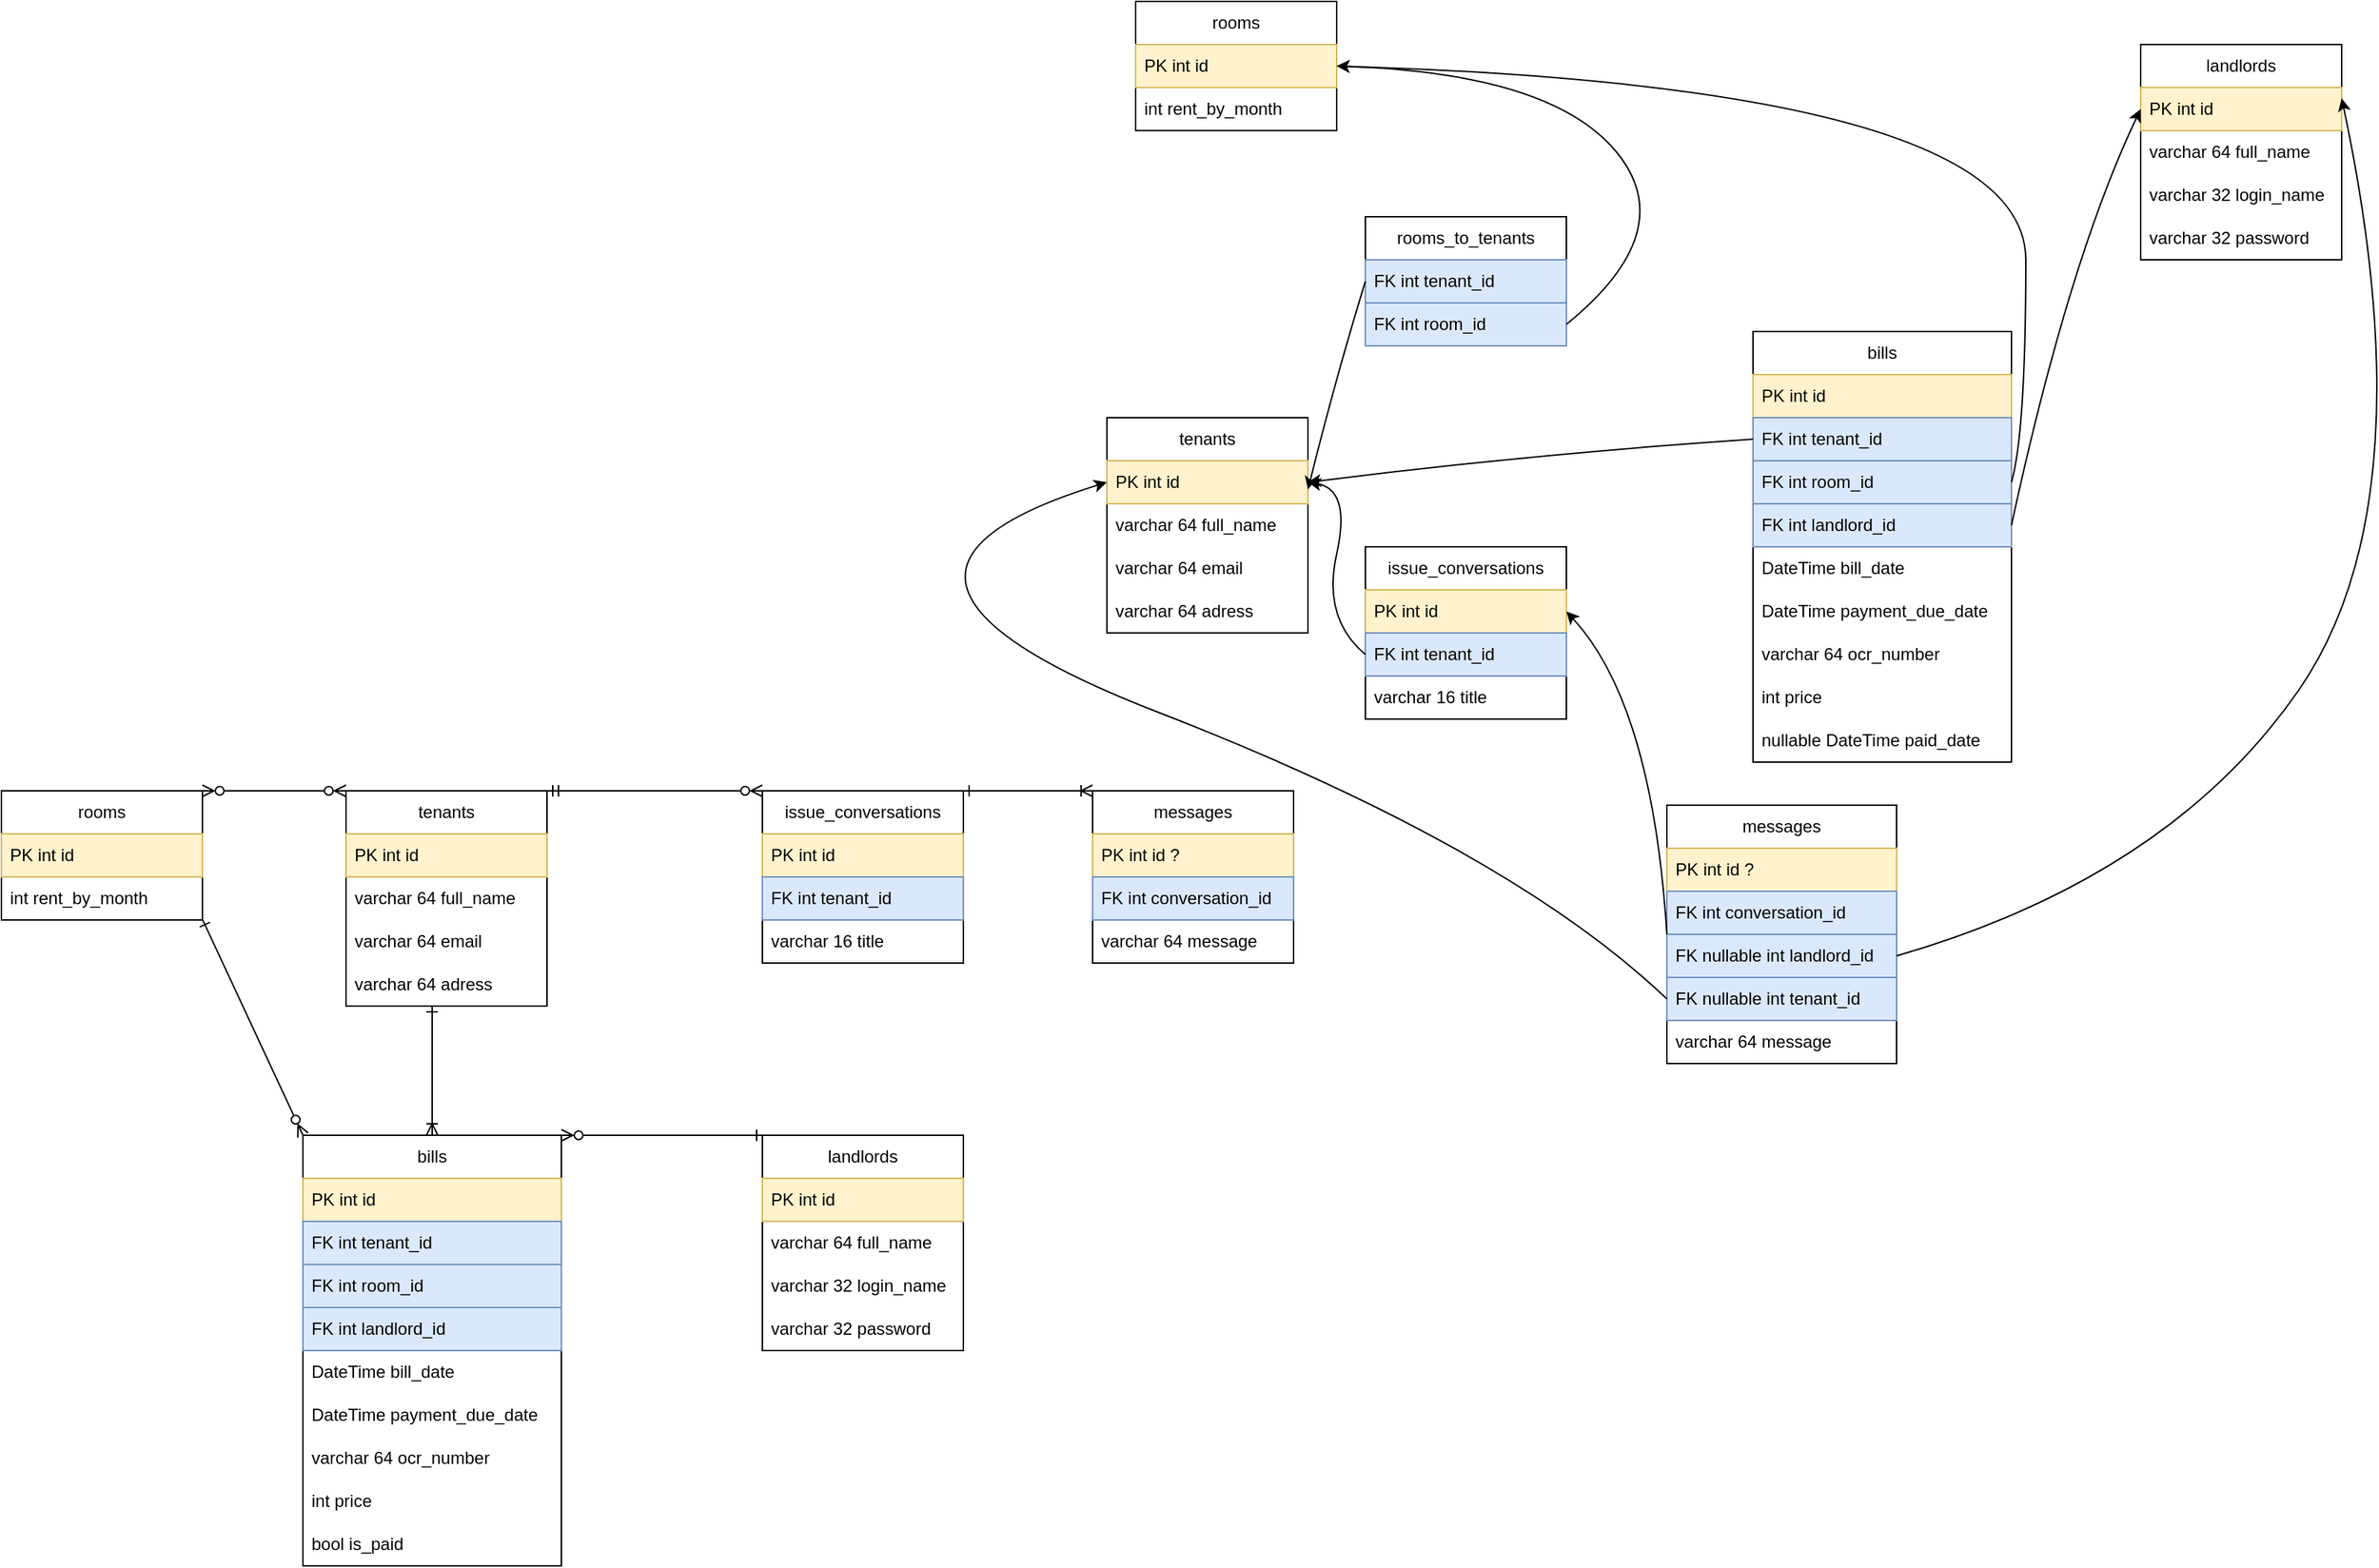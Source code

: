 <mxfile version="20.6.0" type="device"><diagram id="VvNBroVqaAdrR2G9fXzr" name="Sida-1"><mxGraphModel dx="2460" dy="2084" grid="1" gridSize="10" guides="1" tooltips="1" connect="1" arrows="1" fold="1" page="1" pageScale="1" pageWidth="827" pageHeight="1169" math="0" shadow="0"><root><mxCell id="0"/><mxCell id="1" parent="0"/><mxCell id="ZcP34A_MFRUroMOaEwhh-1" value="landlords" style="swimlane;fontStyle=0;childLayout=stackLayout;horizontal=1;startSize=30;horizontalStack=0;resizeParent=1;resizeParentMax=0;resizeLast=0;collapsible=1;marginBottom=0;whiteSpace=wrap;html=1;" parent="1" vertex="1"><mxGeometry x="950" y="-10" width="140" height="150" as="geometry"/></mxCell><mxCell id="ZcP34A_MFRUroMOaEwhh-3" value="PK int id" style="text;strokeColor=#d6b656;fillColor=#fff2cc;align=left;verticalAlign=middle;spacingLeft=4;spacingRight=4;overflow=hidden;points=[[0,0.5],[1,0.5]];portConstraint=eastwest;rotatable=0;whiteSpace=wrap;html=1;" parent="ZcP34A_MFRUroMOaEwhh-1" vertex="1"><mxGeometry y="30" width="140" height="30" as="geometry"/></mxCell><mxCell id="ZcP34A_MFRUroMOaEwhh-40" value="varchar 64 full_name" style="text;align=left;verticalAlign=middle;spacingLeft=4;spacingRight=4;overflow=hidden;points=[[0,0.5],[1,0.5]];portConstraint=eastwest;rotatable=0;whiteSpace=wrap;html=1;" parent="ZcP34A_MFRUroMOaEwhh-1" vertex="1"><mxGeometry y="60" width="140" height="30" as="geometry"/></mxCell><mxCell id="ZcP34A_MFRUroMOaEwhh-4" value="varchar 32 login_name" style="text;strokeColor=none;fillColor=none;align=left;verticalAlign=middle;spacingLeft=4;spacingRight=4;overflow=hidden;points=[[0,0.5],[1,0.5]];portConstraint=eastwest;rotatable=0;whiteSpace=wrap;html=1;" parent="ZcP34A_MFRUroMOaEwhh-1" vertex="1"><mxGeometry y="90" width="140" height="30" as="geometry"/></mxCell><mxCell id="ZcP34A_MFRUroMOaEwhh-5" value="varchar 32 password" style="text;strokeColor=none;fillColor=none;align=left;verticalAlign=middle;spacingLeft=4;spacingRight=4;overflow=hidden;points=[[0,0.5],[1,0.5]];portConstraint=eastwest;rotatable=0;whiteSpace=wrap;html=1;" parent="ZcP34A_MFRUroMOaEwhh-1" vertex="1"><mxGeometry y="120" width="140" height="30" as="geometry"/></mxCell><mxCell id="ZcP34A_MFRUroMOaEwhh-6" value="rooms" style="swimlane;fontStyle=0;childLayout=stackLayout;horizontal=1;startSize=30;horizontalStack=0;resizeParent=1;resizeParentMax=0;resizeLast=0;collapsible=1;marginBottom=0;whiteSpace=wrap;html=1;labelBackgroundColor=#FFFFFF;" parent="1" vertex="1"><mxGeometry x="250" y="-40" width="140" height="90" as="geometry"/></mxCell><mxCell id="ZcP34A_MFRUroMOaEwhh-10" value="PK int id" style="text;strokeColor=#d6b656;fillColor=#fff2cc;align=left;verticalAlign=middle;spacingLeft=4;spacingRight=4;overflow=hidden;points=[[0,0.5],[1,0.5]];portConstraint=eastwest;rotatable=0;whiteSpace=wrap;html=1;" parent="ZcP34A_MFRUroMOaEwhh-6" vertex="1"><mxGeometry y="30" width="140" height="30" as="geometry"/></mxCell><mxCell id="ZcP34A_MFRUroMOaEwhh-8" value="int rent_by_month" style="text;strokeColor=none;fillColor=none;align=left;verticalAlign=middle;spacingLeft=4;spacingRight=4;overflow=hidden;points=[[0,0.5],[1,0.5]];portConstraint=eastwest;rotatable=0;whiteSpace=wrap;html=1;labelBackgroundColor=#FFFFFF;" parent="ZcP34A_MFRUroMOaEwhh-6" vertex="1"><mxGeometry y="60" width="140" height="30" as="geometry"/></mxCell><mxCell id="ZcP34A_MFRUroMOaEwhh-13" value="bills" style="swimlane;fontStyle=0;childLayout=stackLayout;horizontal=1;startSize=30;horizontalStack=0;resizeParent=1;resizeParentMax=0;resizeLast=0;collapsible=1;marginBottom=0;whiteSpace=wrap;html=1;labelBackgroundColor=#FFFFFF;" parent="1" vertex="1"><mxGeometry x="680" y="190" width="180" height="300" as="geometry"/></mxCell><mxCell id="ZcP34A_MFRUroMOaEwhh-14" value="PK int id" style="text;strokeColor=#d6b656;fillColor=#fff2cc;align=left;verticalAlign=middle;spacingLeft=4;spacingRight=4;overflow=hidden;points=[[0,0.5],[1,0.5]];portConstraint=eastwest;rotatable=0;whiteSpace=wrap;html=1;" parent="ZcP34A_MFRUroMOaEwhh-13" vertex="1"><mxGeometry y="30" width="180" height="30" as="geometry"/></mxCell><mxCell id="ZcP34A_MFRUroMOaEwhh-46" value="FK int tenant_id" style="text;strokeColor=#6c8ebf;fillColor=#dae8fc;align=left;verticalAlign=middle;spacingLeft=4;spacingRight=4;overflow=hidden;points=[[0,0.5],[1,0.5]];portConstraint=eastwest;rotatable=0;whiteSpace=wrap;html=1;" parent="ZcP34A_MFRUroMOaEwhh-13" vertex="1"><mxGeometry y="60" width="180" height="30" as="geometry"/></mxCell><mxCell id="ZcP34A_MFRUroMOaEwhh-64" value="FK int room_id" style="text;strokeColor=#6c8ebf;fillColor=#dae8fc;align=left;verticalAlign=middle;spacingLeft=4;spacingRight=4;overflow=hidden;points=[[0,0.5],[1,0.5]];portConstraint=eastwest;rotatable=0;whiteSpace=wrap;html=1;" parent="ZcP34A_MFRUroMOaEwhh-13" vertex="1"><mxGeometry y="90" width="180" height="30" as="geometry"/></mxCell><mxCell id="ZcP34A_MFRUroMOaEwhh-61" value="FK int landlord_id" style="text;strokeColor=#6c8ebf;fillColor=#dae8fc;align=left;verticalAlign=middle;spacingLeft=4;spacingRight=4;overflow=hidden;points=[[0,0.5],[1,0.5]];portConstraint=eastwest;rotatable=0;whiteSpace=wrap;html=1;" parent="ZcP34A_MFRUroMOaEwhh-13" vertex="1"><mxGeometry y="120" width="180" height="30" as="geometry"/></mxCell><mxCell id="ZcP34A_MFRUroMOaEwhh-15" value="DateTime bill_date" style="text;strokeColor=none;fillColor=none;align=left;verticalAlign=middle;spacingLeft=4;spacingRight=4;overflow=hidden;points=[[0,0.5],[1,0.5]];portConstraint=eastwest;rotatable=0;whiteSpace=wrap;html=1;labelBackgroundColor=#FFFFFF;" parent="ZcP34A_MFRUroMOaEwhh-13" vertex="1"><mxGeometry y="150" width="180" height="30" as="geometry"/></mxCell><mxCell id="ZcP34A_MFRUroMOaEwhh-16" value="DateTime payment_due_date" style="text;strokeColor=none;fillColor=none;align=left;verticalAlign=middle;spacingLeft=4;spacingRight=4;overflow=hidden;points=[[0,0.5],[1,0.5]];portConstraint=eastwest;rotatable=0;whiteSpace=wrap;html=1;labelBackgroundColor=#FFFFFF;" parent="ZcP34A_MFRUroMOaEwhh-13" vertex="1"><mxGeometry y="180" width="180" height="30" as="geometry"/></mxCell><mxCell id="ZcP34A_MFRUroMOaEwhh-45" value="varchar 64 ocr_number" style="text;strokeColor=none;fillColor=none;align=left;verticalAlign=middle;spacingLeft=4;spacingRight=4;overflow=hidden;points=[[0,0.5],[1,0.5]];portConstraint=eastwest;rotatable=0;whiteSpace=wrap;html=1;labelBackgroundColor=#FFFFFF;" parent="ZcP34A_MFRUroMOaEwhh-13" vertex="1"><mxGeometry y="210" width="180" height="30" as="geometry"/></mxCell><mxCell id="ZcP34A_MFRUroMOaEwhh-17" value="int price" style="text;strokeColor=none;fillColor=none;align=left;verticalAlign=middle;spacingLeft=4;spacingRight=4;overflow=hidden;points=[[0,0.5],[1,0.5]];portConstraint=eastwest;rotatable=0;whiteSpace=wrap;html=1;labelBackgroundColor=#FFFFFF;" parent="ZcP34A_MFRUroMOaEwhh-13" vertex="1"><mxGeometry y="240" width="180" height="30" as="geometry"/></mxCell><mxCell id="ZcP34A_MFRUroMOaEwhh-41" value="nullable DateTime paid_date" style="text;strokeColor=none;fillColor=none;align=left;verticalAlign=middle;spacingLeft=4;spacingRight=4;overflow=hidden;points=[[0,0.5],[1,0.5]];portConstraint=eastwest;rotatable=0;whiteSpace=wrap;html=1;labelBackgroundColor=#FFFFFF;" parent="ZcP34A_MFRUroMOaEwhh-13" vertex="1"><mxGeometry y="270" width="180" height="30" as="geometry"/></mxCell><mxCell id="ZcP34A_MFRUroMOaEwhh-18" value="tenants" style="swimlane;fontStyle=0;childLayout=stackLayout;horizontal=1;startSize=30;horizontalStack=0;resizeParent=1;resizeParentMax=0;resizeLast=0;collapsible=1;marginBottom=0;whiteSpace=wrap;html=1;labelBackgroundColor=#FFFFFF;" parent="1" vertex="1"><mxGeometry x="230" y="250" width="140" height="150" as="geometry"/></mxCell><mxCell id="ZcP34A_MFRUroMOaEwhh-19" value="PK int id" style="text;strokeColor=#d6b656;fillColor=#fff2cc;align=left;verticalAlign=middle;spacingLeft=4;spacingRight=4;overflow=hidden;points=[[0,0.5],[1,0.5]];portConstraint=eastwest;rotatable=0;whiteSpace=wrap;html=1;" parent="ZcP34A_MFRUroMOaEwhh-18" vertex="1"><mxGeometry y="30" width="140" height="30" as="geometry"/></mxCell><mxCell id="ZcP34A_MFRUroMOaEwhh-20" value="varchar 64 full_name" style="text;strokeColor=none;fillColor=none;align=left;verticalAlign=middle;spacingLeft=4;spacingRight=4;overflow=hidden;points=[[0,0.5],[1,0.5]];portConstraint=eastwest;rotatable=0;whiteSpace=wrap;html=1;labelBackgroundColor=#FFFFFF;" parent="ZcP34A_MFRUroMOaEwhh-18" vertex="1"><mxGeometry y="60" width="140" height="30" as="geometry"/></mxCell><mxCell id="ZcP34A_MFRUroMOaEwhh-38" value="varchar 64 email" style="text;strokeColor=none;fillColor=none;align=left;verticalAlign=middle;spacingLeft=4;spacingRight=4;overflow=hidden;points=[[0,0.5],[1,0.5]];portConstraint=eastwest;rotatable=0;whiteSpace=wrap;html=1;labelBackgroundColor=#FFFFFF;" parent="ZcP34A_MFRUroMOaEwhh-18" vertex="1"><mxGeometry y="90" width="140" height="30" as="geometry"/></mxCell><mxCell id="ZcP34A_MFRUroMOaEwhh-39" value="varchar 64 adress" style="text;strokeColor=none;fillColor=none;align=left;verticalAlign=middle;spacingLeft=4;spacingRight=4;overflow=hidden;points=[[0,0.5],[1,0.5]];portConstraint=eastwest;rotatable=0;whiteSpace=wrap;html=1;labelBackgroundColor=#FFFFFF;" parent="ZcP34A_MFRUroMOaEwhh-18" vertex="1"><mxGeometry y="120" width="140" height="30" as="geometry"/></mxCell><mxCell id="ZcP34A_MFRUroMOaEwhh-23" value="rooms_to_tenants" style="swimlane;fontStyle=0;childLayout=stackLayout;horizontal=1;startSize=30;horizontalStack=0;resizeParent=1;resizeParentMax=0;resizeLast=0;collapsible=1;marginBottom=0;whiteSpace=wrap;html=1;labelBackgroundColor=#FFFFFF;" parent="1" vertex="1"><mxGeometry x="410" y="110" width="140" height="90" as="geometry"/></mxCell><mxCell id="ZcP34A_MFRUroMOaEwhh-24" value="FK int tenant_id" style="text;strokeColor=#6c8ebf;fillColor=#dae8fc;align=left;verticalAlign=middle;spacingLeft=4;spacingRight=4;overflow=hidden;points=[[0,0.5],[1,0.5]];portConstraint=eastwest;rotatable=0;whiteSpace=wrap;html=1;" parent="ZcP34A_MFRUroMOaEwhh-23" vertex="1"><mxGeometry y="30" width="140" height="30" as="geometry"/></mxCell><mxCell id="ZcP34A_MFRUroMOaEwhh-37" value="FK int room_id" style="text;strokeColor=#6c8ebf;fillColor=#dae8fc;align=left;verticalAlign=middle;spacingLeft=4;spacingRight=4;overflow=hidden;points=[[0,0.5],[1,0.5]];portConstraint=eastwest;rotatable=0;whiteSpace=wrap;html=1;" parent="ZcP34A_MFRUroMOaEwhh-23" vertex="1"><mxGeometry y="60" width="140" height="30" as="geometry"/></mxCell><mxCell id="ZcP34A_MFRUroMOaEwhh-32" value="issue_conversations" style="swimlane;fontStyle=0;childLayout=stackLayout;horizontal=1;startSize=30;horizontalStack=0;resizeParent=1;resizeParentMax=0;resizeLast=0;collapsible=1;marginBottom=0;whiteSpace=wrap;html=1;labelBackgroundColor=#FFFFFF;" parent="1" vertex="1"><mxGeometry x="410" y="340" width="140" height="120" as="geometry"/></mxCell><mxCell id="ZcP34A_MFRUroMOaEwhh-33" value="PK int id" style="text;strokeColor=#d6b656;fillColor=#fff2cc;align=left;verticalAlign=middle;spacingLeft=4;spacingRight=4;overflow=hidden;points=[[0,0.5],[1,0.5]];portConstraint=eastwest;rotatable=0;whiteSpace=wrap;html=1;" parent="ZcP34A_MFRUroMOaEwhh-32" vertex="1"><mxGeometry y="30" width="140" height="30" as="geometry"/></mxCell><mxCell id="ZcP34A_MFRUroMOaEwhh-48" value="FK int tenant_id" style="text;strokeColor=#6c8ebf;fillColor=#dae8fc;align=left;verticalAlign=middle;spacingLeft=4;spacingRight=4;overflow=hidden;points=[[0,0.5],[1,0.5]];portConstraint=eastwest;rotatable=0;whiteSpace=wrap;html=1;" parent="ZcP34A_MFRUroMOaEwhh-32" vertex="1"><mxGeometry y="60" width="140" height="30" as="geometry"/></mxCell><mxCell id="ZcP34A_MFRUroMOaEwhh-35" value="varchar 16 title" style="text;strokeColor=none;fillColor=none;align=left;verticalAlign=middle;spacingLeft=4;spacingRight=4;overflow=hidden;points=[[0,0.5],[1,0.5]];portConstraint=eastwest;rotatable=0;whiteSpace=wrap;html=1;labelBackgroundColor=#FFFFFF;" parent="ZcP34A_MFRUroMOaEwhh-32" vertex="1"><mxGeometry y="90" width="140" height="30" as="geometry"/></mxCell><mxCell id="ZcP34A_MFRUroMOaEwhh-54" value="" style="curved=1;endArrow=classic;html=1;rounded=0;exitX=0;exitY=0.5;exitDx=0;exitDy=0;" parent="1" source="ZcP34A_MFRUroMOaEwhh-24" edge="1"><mxGeometry width="50" height="50" relative="1" as="geometry"><mxPoint x="320" y="190" as="sourcePoint"/><mxPoint x="370" y="300" as="targetPoint"/><Array as="points"><mxPoint x="390" y="220"/></Array></mxGeometry></mxCell><mxCell id="ZcP34A_MFRUroMOaEwhh-55" value="" style="curved=1;endArrow=classic;html=1;rounded=0;exitX=1;exitY=0.5;exitDx=0;exitDy=0;entryX=1;entryY=0.5;entryDx=0;entryDy=0;" parent="1" source="ZcP34A_MFRUroMOaEwhh-37" target="ZcP34A_MFRUroMOaEwhh-10" edge="1"><mxGeometry width="50" height="50" relative="1" as="geometry"><mxPoint x="610" y="150" as="sourcePoint"/><mxPoint x="390" as="targetPoint"/><Array as="points"><mxPoint x="630" y="120"/><mxPoint x="540" y="10"/></Array></mxGeometry></mxCell><mxCell id="ZcP34A_MFRUroMOaEwhh-56" value="" style="curved=1;endArrow=classic;html=1;rounded=0;exitX=0;exitY=0.5;exitDx=0;exitDy=0;entryX=1;entryY=0.5;entryDx=0;entryDy=0;" parent="1" source="ZcP34A_MFRUroMOaEwhh-46" target="ZcP34A_MFRUroMOaEwhh-19" edge="1"><mxGeometry width="50" height="50" relative="1" as="geometry"><mxPoint x="440" y="280" as="sourcePoint"/><mxPoint x="490" y="230" as="targetPoint"/><Array as="points"><mxPoint x="530" y="275"/></Array></mxGeometry></mxCell><mxCell id="ZcP34A_MFRUroMOaEwhh-57" value="" style="curved=1;endArrow=classic;html=1;rounded=0;entryX=1;entryY=0.5;entryDx=0;entryDy=0;exitX=0;exitY=0.5;exitDx=0;exitDy=0;" parent="1" source="ZcP34A_MFRUroMOaEwhh-48" target="ZcP34A_MFRUroMOaEwhh-19" edge="1"><mxGeometry width="50" height="50" relative="1" as="geometry"><mxPoint x="380" y="320" as="sourcePoint"/><mxPoint x="430" y="270" as="targetPoint"/><Array as="points"><mxPoint x="380" y="390"/><mxPoint x="400" y="300"/></Array></mxGeometry></mxCell><mxCell id="ZcP34A_MFRUroMOaEwhh-63" value="" style="curved=1;endArrow=classic;html=1;rounded=0;exitX=1;exitY=0.5;exitDx=0;exitDy=0;entryX=0;entryY=0.5;entryDx=0;entryDy=0;" parent="1" source="ZcP34A_MFRUroMOaEwhh-61" target="ZcP34A_MFRUroMOaEwhh-3" edge="1"><mxGeometry width="50" height="50" relative="1" as="geometry"><mxPoint x="730" y="220" as="sourcePoint"/><mxPoint x="780" y="170" as="targetPoint"/><Array as="points"><mxPoint x="900" y="140"/></Array></mxGeometry></mxCell><mxCell id="ZcP34A_MFRUroMOaEwhh-65" value="" style="curved=1;endArrow=classic;html=1;rounded=0;exitX=1;exitY=0.5;exitDx=0;exitDy=0;entryX=1;entryY=0.5;entryDx=0;entryDy=0;" parent="1" source="ZcP34A_MFRUroMOaEwhh-64" target="ZcP34A_MFRUroMOaEwhh-10" edge="1"><mxGeometry width="50" height="50" relative="1" as="geometry"><mxPoint x="730" y="250" as="sourcePoint"/><mxPoint x="780" y="200" as="targetPoint"/><Array as="points"><mxPoint x="870" y="260"/><mxPoint x="870" y="20"/></Array></mxGeometry></mxCell><mxCell id="ZcP34A_MFRUroMOaEwhh-66" value="bills" style="swimlane;fontStyle=0;childLayout=stackLayout;horizontal=1;startSize=30;horizontalStack=0;resizeParent=1;resizeParentMax=0;resizeLast=0;collapsible=1;marginBottom=0;whiteSpace=wrap;html=1;labelBackgroundColor=#FFFFFF;" parent="1" vertex="1"><mxGeometry x="-330" y="750" width="180" height="300" as="geometry"/></mxCell><mxCell id="ZcP34A_MFRUroMOaEwhh-67" value="PK int id" style="text;strokeColor=#d6b656;fillColor=#fff2cc;align=left;verticalAlign=middle;spacingLeft=4;spacingRight=4;overflow=hidden;points=[[0,0.5],[1,0.5]];portConstraint=eastwest;rotatable=0;whiteSpace=wrap;html=1;" parent="ZcP34A_MFRUroMOaEwhh-66" vertex="1"><mxGeometry y="30" width="180" height="30" as="geometry"/></mxCell><mxCell id="ZcP34A_MFRUroMOaEwhh-68" value="FK int tenant_id" style="text;strokeColor=#6c8ebf;fillColor=#dae8fc;align=left;verticalAlign=middle;spacingLeft=4;spacingRight=4;overflow=hidden;points=[[0,0.5],[1,0.5]];portConstraint=eastwest;rotatable=0;whiteSpace=wrap;html=1;" parent="ZcP34A_MFRUroMOaEwhh-66" vertex="1"><mxGeometry y="60" width="180" height="30" as="geometry"/></mxCell><mxCell id="ZcP34A_MFRUroMOaEwhh-69" value="FK int room_id" style="text;strokeColor=#6c8ebf;fillColor=#dae8fc;align=left;verticalAlign=middle;spacingLeft=4;spacingRight=4;overflow=hidden;points=[[0,0.5],[1,0.5]];portConstraint=eastwest;rotatable=0;whiteSpace=wrap;html=1;" parent="ZcP34A_MFRUroMOaEwhh-66" vertex="1"><mxGeometry y="90" width="180" height="30" as="geometry"/></mxCell><mxCell id="ZcP34A_MFRUroMOaEwhh-70" value="FK int landlord_id" style="text;strokeColor=#6c8ebf;fillColor=#dae8fc;align=left;verticalAlign=middle;spacingLeft=4;spacingRight=4;overflow=hidden;points=[[0,0.5],[1,0.5]];portConstraint=eastwest;rotatable=0;whiteSpace=wrap;html=1;" parent="ZcP34A_MFRUroMOaEwhh-66" vertex="1"><mxGeometry y="120" width="180" height="30" as="geometry"/></mxCell><mxCell id="ZcP34A_MFRUroMOaEwhh-71" value="DateTime bill_date" style="text;strokeColor=none;fillColor=none;align=left;verticalAlign=middle;spacingLeft=4;spacingRight=4;overflow=hidden;points=[[0,0.5],[1,0.5]];portConstraint=eastwest;rotatable=0;whiteSpace=wrap;html=1;labelBackgroundColor=#FFFFFF;" parent="ZcP34A_MFRUroMOaEwhh-66" vertex="1"><mxGeometry y="150" width="180" height="30" as="geometry"/></mxCell><mxCell id="ZcP34A_MFRUroMOaEwhh-72" value="DateTime payment_due_date" style="text;strokeColor=none;fillColor=none;align=left;verticalAlign=middle;spacingLeft=4;spacingRight=4;overflow=hidden;points=[[0,0.5],[1,0.5]];portConstraint=eastwest;rotatable=0;whiteSpace=wrap;html=1;labelBackgroundColor=#FFFFFF;" parent="ZcP34A_MFRUroMOaEwhh-66" vertex="1"><mxGeometry y="180" width="180" height="30" as="geometry"/></mxCell><mxCell id="ZcP34A_MFRUroMOaEwhh-73" value="varchar 64 ocr_number" style="text;strokeColor=none;fillColor=none;align=left;verticalAlign=middle;spacingLeft=4;spacingRight=4;overflow=hidden;points=[[0,0.5],[1,0.5]];portConstraint=eastwest;rotatable=0;whiteSpace=wrap;html=1;labelBackgroundColor=#FFFFFF;" parent="ZcP34A_MFRUroMOaEwhh-66" vertex="1"><mxGeometry y="210" width="180" height="30" as="geometry"/></mxCell><mxCell id="ZcP34A_MFRUroMOaEwhh-74" value="int price" style="text;strokeColor=none;fillColor=none;align=left;verticalAlign=middle;spacingLeft=4;spacingRight=4;overflow=hidden;points=[[0,0.5],[1,0.5]];portConstraint=eastwest;rotatable=0;whiteSpace=wrap;html=1;labelBackgroundColor=#FFFFFF;" parent="ZcP34A_MFRUroMOaEwhh-66" vertex="1"><mxGeometry y="240" width="180" height="30" as="geometry"/></mxCell><mxCell id="ZcP34A_MFRUroMOaEwhh-75" value="bool is_paid" style="text;strokeColor=none;fillColor=none;align=left;verticalAlign=middle;spacingLeft=4;spacingRight=4;overflow=hidden;points=[[0,0.5],[1,0.5]];portConstraint=eastwest;rotatable=0;whiteSpace=wrap;html=1;labelBackgroundColor=#FFFFFF;" parent="ZcP34A_MFRUroMOaEwhh-66" vertex="1"><mxGeometry y="270" width="180" height="30" as="geometry"/></mxCell><mxCell id="ZcP34A_MFRUroMOaEwhh-76" value="issue_conversations" style="swimlane;fontStyle=0;childLayout=stackLayout;horizontal=1;startSize=30;horizontalStack=0;resizeParent=1;resizeParentMax=0;resizeLast=0;collapsible=1;marginBottom=0;whiteSpace=wrap;html=1;labelBackgroundColor=#FFFFFF;" parent="1" vertex="1"><mxGeometry x="-10" y="510" width="140" height="120" as="geometry"/></mxCell><mxCell id="ZcP34A_MFRUroMOaEwhh-77" value="PK int id" style="text;strokeColor=#d6b656;fillColor=#fff2cc;align=left;verticalAlign=middle;spacingLeft=4;spacingRight=4;overflow=hidden;points=[[0,0.5],[1,0.5]];portConstraint=eastwest;rotatable=0;whiteSpace=wrap;html=1;" parent="ZcP34A_MFRUroMOaEwhh-76" vertex="1"><mxGeometry y="30" width="140" height="30" as="geometry"/></mxCell><mxCell id="ZcP34A_MFRUroMOaEwhh-78" value="FK int tenant_id" style="text;strokeColor=#6c8ebf;fillColor=#dae8fc;align=left;verticalAlign=middle;spacingLeft=4;spacingRight=4;overflow=hidden;points=[[0,0.5],[1,0.5]];portConstraint=eastwest;rotatable=0;whiteSpace=wrap;html=1;" parent="ZcP34A_MFRUroMOaEwhh-76" vertex="1"><mxGeometry y="60" width="140" height="30" as="geometry"/></mxCell><mxCell id="ZcP34A_MFRUroMOaEwhh-79" value="varchar 16 title" style="text;strokeColor=none;fillColor=none;align=left;verticalAlign=middle;spacingLeft=4;spacingRight=4;overflow=hidden;points=[[0,0.5],[1,0.5]];portConstraint=eastwest;rotatable=0;whiteSpace=wrap;html=1;labelBackgroundColor=#FFFFFF;" parent="ZcP34A_MFRUroMOaEwhh-76" vertex="1"><mxGeometry y="90" width="140" height="30" as="geometry"/></mxCell><mxCell id="ZcP34A_MFRUroMOaEwhh-82" value="tenants" style="swimlane;fontStyle=0;childLayout=stackLayout;horizontal=1;startSize=30;horizontalStack=0;resizeParent=1;resizeParentMax=0;resizeLast=0;collapsible=1;marginBottom=0;whiteSpace=wrap;html=1;labelBackgroundColor=#FFFFFF;" parent="1" vertex="1"><mxGeometry x="-300" y="510" width="140" height="150" as="geometry"/></mxCell><mxCell id="ZcP34A_MFRUroMOaEwhh-83" value="PK int id" style="text;strokeColor=#d6b656;fillColor=#fff2cc;align=left;verticalAlign=middle;spacingLeft=4;spacingRight=4;overflow=hidden;points=[[0,0.5],[1,0.5]];portConstraint=eastwest;rotatable=0;whiteSpace=wrap;html=1;" parent="ZcP34A_MFRUroMOaEwhh-82" vertex="1"><mxGeometry y="30" width="140" height="30" as="geometry"/></mxCell><mxCell id="ZcP34A_MFRUroMOaEwhh-84" value="varchar 64 full_name" style="text;strokeColor=none;fillColor=none;align=left;verticalAlign=middle;spacingLeft=4;spacingRight=4;overflow=hidden;points=[[0,0.5],[1,0.5]];portConstraint=eastwest;rotatable=0;whiteSpace=wrap;html=1;labelBackgroundColor=#FFFFFF;" parent="ZcP34A_MFRUroMOaEwhh-82" vertex="1"><mxGeometry y="60" width="140" height="30" as="geometry"/></mxCell><mxCell id="ZcP34A_MFRUroMOaEwhh-85" value="varchar 64 email" style="text;strokeColor=none;fillColor=none;align=left;verticalAlign=middle;spacingLeft=4;spacingRight=4;overflow=hidden;points=[[0,0.5],[1,0.5]];portConstraint=eastwest;rotatable=0;whiteSpace=wrap;html=1;labelBackgroundColor=#FFFFFF;" parent="ZcP34A_MFRUroMOaEwhh-82" vertex="1"><mxGeometry y="90" width="140" height="30" as="geometry"/></mxCell><mxCell id="ZcP34A_MFRUroMOaEwhh-86" value="varchar 64 adress" style="text;strokeColor=none;fillColor=none;align=left;verticalAlign=middle;spacingLeft=4;spacingRight=4;overflow=hidden;points=[[0,0.5],[1,0.5]];portConstraint=eastwest;rotatable=0;whiteSpace=wrap;html=1;labelBackgroundColor=#FFFFFF;" parent="ZcP34A_MFRUroMOaEwhh-82" vertex="1"><mxGeometry y="120" width="140" height="30" as="geometry"/></mxCell><mxCell id="ZcP34A_MFRUroMOaEwhh-87" value="rooms" style="swimlane;fontStyle=0;childLayout=stackLayout;horizontal=1;startSize=30;horizontalStack=0;resizeParent=1;resizeParentMax=0;resizeLast=0;collapsible=1;marginBottom=0;whiteSpace=wrap;html=1;labelBackgroundColor=#FFFFFF;" parent="1" vertex="1"><mxGeometry x="-540" y="510" width="140" height="90" as="geometry"/></mxCell><mxCell id="ZcP34A_MFRUroMOaEwhh-88" value="PK int id" style="text;strokeColor=#d6b656;fillColor=#fff2cc;align=left;verticalAlign=middle;spacingLeft=4;spacingRight=4;overflow=hidden;points=[[0,0.5],[1,0.5]];portConstraint=eastwest;rotatable=0;whiteSpace=wrap;html=1;" parent="ZcP34A_MFRUroMOaEwhh-87" vertex="1"><mxGeometry y="30" width="140" height="30" as="geometry"/></mxCell><mxCell id="ZcP34A_MFRUroMOaEwhh-89" value="int rent_by_month" style="text;strokeColor=none;fillColor=none;align=left;verticalAlign=middle;spacingLeft=4;spacingRight=4;overflow=hidden;points=[[0,0.5],[1,0.5]];portConstraint=eastwest;rotatable=0;whiteSpace=wrap;html=1;labelBackgroundColor=#FFFFFF;" parent="ZcP34A_MFRUroMOaEwhh-87" vertex="1"><mxGeometry y="60" width="140" height="30" as="geometry"/></mxCell><mxCell id="ZcP34A_MFRUroMOaEwhh-91" value="landlords" style="swimlane;fontStyle=0;childLayout=stackLayout;horizontal=1;startSize=30;horizontalStack=0;resizeParent=1;resizeParentMax=0;resizeLast=0;collapsible=1;marginBottom=0;whiteSpace=wrap;html=1;" parent="1" vertex="1"><mxGeometry x="-10" y="750" width="140" height="150" as="geometry"/></mxCell><mxCell id="ZcP34A_MFRUroMOaEwhh-92" value="PK int id" style="text;strokeColor=#d6b656;fillColor=#fff2cc;align=left;verticalAlign=middle;spacingLeft=4;spacingRight=4;overflow=hidden;points=[[0,0.5],[1,0.5]];portConstraint=eastwest;rotatable=0;whiteSpace=wrap;html=1;" parent="ZcP34A_MFRUroMOaEwhh-91" vertex="1"><mxGeometry y="30" width="140" height="30" as="geometry"/></mxCell><mxCell id="ZcP34A_MFRUroMOaEwhh-93" value="varchar 64 full_name" style="text;align=left;verticalAlign=middle;spacingLeft=4;spacingRight=4;overflow=hidden;points=[[0,0.5],[1,0.5]];portConstraint=eastwest;rotatable=0;whiteSpace=wrap;html=1;" parent="ZcP34A_MFRUroMOaEwhh-91" vertex="1"><mxGeometry y="60" width="140" height="30" as="geometry"/></mxCell><mxCell id="ZcP34A_MFRUroMOaEwhh-94" value="varchar 32 login_name" style="text;strokeColor=none;fillColor=none;align=left;verticalAlign=middle;spacingLeft=4;spacingRight=4;overflow=hidden;points=[[0,0.5],[1,0.5]];portConstraint=eastwest;rotatable=0;whiteSpace=wrap;html=1;" parent="ZcP34A_MFRUroMOaEwhh-91" vertex="1"><mxGeometry y="90" width="140" height="30" as="geometry"/></mxCell><mxCell id="ZcP34A_MFRUroMOaEwhh-95" value="varchar 32 password" style="text;strokeColor=none;fillColor=none;align=left;verticalAlign=middle;spacingLeft=4;spacingRight=4;overflow=hidden;points=[[0,0.5],[1,0.5]];portConstraint=eastwest;rotatable=0;whiteSpace=wrap;html=1;" parent="ZcP34A_MFRUroMOaEwhh-91" vertex="1"><mxGeometry y="120" width="140" height="30" as="geometry"/></mxCell><mxCell id="ZcP34A_MFRUroMOaEwhh-96" value="" style="endArrow=ERone;html=1;rounded=0;exitX=1;exitY=0;exitDx=0;exitDy=0;startArrow=ERzeroToMany;startFill=0;endFill=0;" parent="1" source="ZcP34A_MFRUroMOaEwhh-66" edge="1"><mxGeometry width="50" height="50" relative="1" as="geometry"><mxPoint x="60" y="690" as="sourcePoint"/><mxPoint x="-10" y="750" as="targetPoint"/></mxGeometry></mxCell><mxCell id="ZcP34A_MFRUroMOaEwhh-97" value="" style="endArrow=ERzeroToMany;html=1;rounded=0;exitX=1;exitY=0;exitDx=0;exitDy=0;entryX=0;entryY=0;entryDx=0;entryDy=0;startArrow=ERmandOne;startFill=0;endFill=0;" parent="1" source="ZcP34A_MFRUroMOaEwhh-82" target="ZcP34A_MFRUroMOaEwhh-76" edge="1"><mxGeometry width="50" height="50" relative="1" as="geometry"><mxPoint x="60" y="820" as="sourcePoint"/><mxPoint x="110" y="770" as="targetPoint"/></mxGeometry></mxCell><mxCell id="ZcP34A_MFRUroMOaEwhh-98" value="" style="endArrow=ERone;html=1;rounded=0;exitX=0.5;exitY=0;exitDx=0;exitDy=0;startArrow=ERoneToMany;startFill=0;endFill=0;" parent="1" source="ZcP34A_MFRUroMOaEwhh-66" edge="1"><mxGeometry width="50" height="50" relative="1" as="geometry"><mxPoint x="60" y="820" as="sourcePoint"/><mxPoint x="-240" y="660" as="targetPoint"/></mxGeometry></mxCell><mxCell id="ZcP34A_MFRUroMOaEwhh-99" value="" style="endArrow=ERone;html=1;rounded=0;exitX=0;exitY=0;exitDx=0;exitDy=0;entryX=1;entryY=0.986;entryDx=0;entryDy=0;entryPerimeter=0;startArrow=ERzeroToMany;startFill=0;endFill=0;" parent="1" source="ZcP34A_MFRUroMOaEwhh-66" target="ZcP34A_MFRUroMOaEwhh-89" edge="1"><mxGeometry width="50" height="50" relative="1" as="geometry"><mxPoint x="-230" y="710" as="sourcePoint"/><mxPoint x="-400.28" y="629.31" as="targetPoint"/></mxGeometry></mxCell><mxCell id="ZcP34A_MFRUroMOaEwhh-100" value="" style="endArrow=ERzeroToMany;html=1;rounded=0;exitX=1;exitY=0;exitDx=0;exitDy=0;entryX=0;entryY=0;entryDx=0;entryDy=0;startArrow=ERzeroToMany;startFill=0;endFill=0;" parent="1" source="ZcP34A_MFRUroMOaEwhh-87" target="ZcP34A_MFRUroMOaEwhh-82" edge="1"><mxGeometry width="50" height="50" relative="1" as="geometry"><mxPoint x="-200" y="730" as="sourcePoint"/><mxPoint x="-150" y="680" as="targetPoint"/></mxGeometry></mxCell><mxCell id="ZcP34A_MFRUroMOaEwhh-135" value="messages" style="swimlane;fontStyle=0;childLayout=stackLayout;horizontal=1;startSize=30;horizontalStack=0;resizeParent=1;resizeParentMax=0;resizeLast=0;collapsible=1;marginBottom=0;whiteSpace=wrap;html=1;labelBackgroundColor=#FFFFFF;" parent="1" vertex="1"><mxGeometry x="620" y="520" width="160" height="180" as="geometry"/></mxCell><mxCell id="ZcP34A_MFRUroMOaEwhh-142" value="PK int id ?" style="text;strokeColor=#d6b656;fillColor=#fff2cc;align=left;verticalAlign=middle;spacingLeft=4;spacingRight=4;overflow=hidden;points=[[0,0.5],[1,0.5]];portConstraint=eastwest;rotatable=0;whiteSpace=wrap;html=1;" parent="ZcP34A_MFRUroMOaEwhh-135" vertex="1"><mxGeometry y="30" width="160" height="30" as="geometry"/></mxCell><mxCell id="ZcP34A_MFRUroMOaEwhh-136" value="FK int conversation_id" style="text;strokeColor=#6c8ebf;fillColor=#dae8fc;align=left;verticalAlign=middle;spacingLeft=4;spacingRight=4;overflow=hidden;points=[[0,0.5],[1,0.5]];portConstraint=eastwest;rotatable=0;whiteSpace=wrap;html=1;" parent="ZcP34A_MFRUroMOaEwhh-135" vertex="1"><mxGeometry y="60" width="160" height="30" as="geometry"/></mxCell><mxCell id="j8D1cgNJminwb9SFFwLH-1" value="FK nullable int landlord_id" style="text;strokeColor=#6c8ebf;fillColor=#dae8fc;align=left;verticalAlign=middle;spacingLeft=4;spacingRight=4;overflow=hidden;points=[[0,0.5],[1,0.5]];portConstraint=eastwest;rotatable=0;whiteSpace=wrap;html=1;" vertex="1" parent="ZcP34A_MFRUroMOaEwhh-135"><mxGeometry y="90" width="160" height="30" as="geometry"/></mxCell><mxCell id="j8D1cgNJminwb9SFFwLH-2" value="FK nullable int tenant_id" style="text;strokeColor=#6c8ebf;fillColor=#dae8fc;align=left;verticalAlign=middle;spacingLeft=4;spacingRight=4;overflow=hidden;points=[[0,0.5],[1,0.5]];portConstraint=eastwest;rotatable=0;whiteSpace=wrap;html=1;" vertex="1" parent="ZcP34A_MFRUroMOaEwhh-135"><mxGeometry y="120" width="160" height="30" as="geometry"/></mxCell><mxCell id="ZcP34A_MFRUroMOaEwhh-139" value="varchar 64 message" style="text;align=left;verticalAlign=middle;spacingLeft=4;spacingRight=4;overflow=hidden;points=[[0,0.5],[1,0.5]];portConstraint=eastwest;rotatable=0;whiteSpace=wrap;html=1;" parent="ZcP34A_MFRUroMOaEwhh-135" vertex="1"><mxGeometry y="150" width="160" height="30" as="geometry"/></mxCell><mxCell id="ZcP34A_MFRUroMOaEwhh-141" value="" style="curved=1;endArrow=classic;html=1;rounded=0;exitX=0;exitY=0.5;exitDx=0;exitDy=0;entryX=1;entryY=0.5;entryDx=0;entryDy=0;" parent="1" source="ZcP34A_MFRUroMOaEwhh-135" target="ZcP34A_MFRUroMOaEwhh-33" edge="1"><mxGeometry width="50" height="50" relative="1" as="geometry"><mxPoint x="380" y="370" as="sourcePoint"/><mxPoint x="430" y="320" as="targetPoint"/><Array as="points"><mxPoint x="610" y="450"/></Array></mxGeometry></mxCell><mxCell id="ZcP34A_MFRUroMOaEwhh-143" value="messages" style="swimlane;fontStyle=0;childLayout=stackLayout;horizontal=1;startSize=30;horizontalStack=0;resizeParent=1;resizeParentMax=0;resizeLast=0;collapsible=1;marginBottom=0;whiteSpace=wrap;html=1;labelBackgroundColor=#FFFFFF;" parent="1" vertex="1"><mxGeometry x="220" y="510" width="140" height="120" as="geometry"/></mxCell><mxCell id="ZcP34A_MFRUroMOaEwhh-144" value="PK int id ?" style="text;strokeColor=#d6b656;fillColor=#fff2cc;align=left;verticalAlign=middle;spacingLeft=4;spacingRight=4;overflow=hidden;points=[[0,0.5],[1,0.5]];portConstraint=eastwest;rotatable=0;whiteSpace=wrap;html=1;" parent="ZcP34A_MFRUroMOaEwhh-143" vertex="1"><mxGeometry y="30" width="140" height="30" as="geometry"/></mxCell><mxCell id="ZcP34A_MFRUroMOaEwhh-145" value="FK int conversation_id" style="text;strokeColor=#6c8ebf;fillColor=#dae8fc;align=left;verticalAlign=middle;spacingLeft=4;spacingRight=4;overflow=hidden;points=[[0,0.5],[1,0.5]];portConstraint=eastwest;rotatable=0;whiteSpace=wrap;html=1;" parent="ZcP34A_MFRUroMOaEwhh-143" vertex="1"><mxGeometry y="60" width="140" height="30" as="geometry"/></mxCell><mxCell id="ZcP34A_MFRUroMOaEwhh-146" value="varchar 64 message" style="text;align=left;verticalAlign=middle;spacingLeft=4;spacingRight=4;overflow=hidden;points=[[0,0.5],[1,0.5]];portConstraint=eastwest;rotatable=0;whiteSpace=wrap;html=1;" parent="ZcP34A_MFRUroMOaEwhh-143" vertex="1"><mxGeometry y="90" width="140" height="30" as="geometry"/></mxCell><mxCell id="ZcP34A_MFRUroMOaEwhh-147" value="" style="endArrow=ERoneToMany;html=1;rounded=0;entryX=0;entryY=0;entryDx=0;entryDy=0;exitX=1;exitY=0;exitDx=0;exitDy=0;startArrow=ERone;startFill=0;endFill=0;" parent="1" source="ZcP34A_MFRUroMOaEwhh-76" target="ZcP34A_MFRUroMOaEwhh-143" edge="1"><mxGeometry width="50" height="50" relative="1" as="geometry"><mxPoint x="80" y="610" as="sourcePoint"/><mxPoint x="130" y="560" as="targetPoint"/></mxGeometry></mxCell><mxCell id="j8D1cgNJminwb9SFFwLH-3" value="" style="curved=1;endArrow=classic;html=1;rounded=0;exitX=1;exitY=0.5;exitDx=0;exitDy=0;entryX=1;entryY=0.25;entryDx=0;entryDy=0;" edge="1" parent="1" source="j8D1cgNJminwb9SFFwLH-1" target="ZcP34A_MFRUroMOaEwhh-1"><mxGeometry width="50" height="50" relative="1" as="geometry"><mxPoint x="610" y="350" as="sourcePoint"/><mxPoint x="660" y="300" as="targetPoint"/><Array as="points"><mxPoint x="970" y="570"/><mxPoint x="1150" y="310"/></Array></mxGeometry></mxCell><mxCell id="j8D1cgNJminwb9SFFwLH-4" value="" style="curved=1;endArrow=classic;html=1;rounded=0;exitX=0;exitY=0.75;exitDx=0;exitDy=0;entryX=0;entryY=0.5;entryDx=0;entryDy=0;" edge="1" parent="1" source="ZcP34A_MFRUroMOaEwhh-135" target="ZcP34A_MFRUroMOaEwhh-19"><mxGeometry width="50" height="50" relative="1" as="geometry"><mxPoint x="610" y="350" as="sourcePoint"/><mxPoint x="660" y="300" as="targetPoint"/><Array as="points"><mxPoint x="510" y="550"/><mxPoint x="20" y="360"/></Array></mxGeometry></mxCell></root></mxGraphModel></diagram></mxfile>